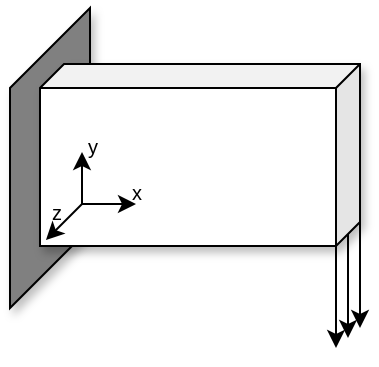 <mxfile version="26.1.0">
  <diagram name="第 1 页" id="ymwS_IY8MIXRyYueqAV2">
    <mxGraphModel dx="600" dy="319" grid="1" gridSize="10" guides="1" tooltips="1" connect="1" arrows="1" fold="1" page="1" pageScale="1" pageWidth="1169" pageHeight="827" math="0" shadow="0">
      <root>
        <mxCell id="0" />
        <mxCell id="1" parent="0" />
        <mxCell id="_RP0dMVc5jquQAwwALMM-17" value="" style="endArrow=classic;html=1;rounded=0;strokeColor=default;arcSize=20;jumpSize=6;" parent="1" edge="1">
          <mxGeometry width="50" height="50" relative="1" as="geometry">
            <mxPoint x="527" y="467" as="sourcePoint" />
            <mxPoint x="527" y="520" as="targetPoint" />
          </mxGeometry>
        </mxCell>
        <mxCell id="fuRvOFpUO8J76H4Moy8X-2" value="" style="shape=parallelogram;perimeter=parallelogramPerimeter;whiteSpace=wrap;html=1;fixedSize=1;direction=south;flipH=1;fillColor=#808080;size=40;shadow=1;rounded=0;movable=0;resizable=0;rotatable=0;deletable=0;editable=0;locked=1;connectable=0;" vertex="1" parent="1">
          <mxGeometry x="364" y="350" width="40" height="150" as="geometry" />
        </mxCell>
        <mxCell id="fuRvOFpUO8J76H4Moy8X-3" value="" style="shape=cube;whiteSpace=wrap;html=1;boundedLbl=1;backgroundOutline=1;darkOpacity=0.05;darkOpacity2=0.1;flipH=1;size=12;movable=0;resizable=0;rotatable=0;deletable=0;editable=0;locked=1;connectable=0;fillColor=default;shadow=1;" vertex="1" parent="1">
          <mxGeometry x="379" y="378" width="160" height="91" as="geometry" />
        </mxCell>
        <mxCell id="fuRvOFpUO8J76H4Moy8X-4" value="" style="endArrow=classic;html=1;rounded=0;" edge="1" parent="1">
          <mxGeometry width="50" height="50" relative="1" as="geometry">
            <mxPoint x="533" y="463" as="sourcePoint" />
            <mxPoint x="533" y="515" as="targetPoint" />
          </mxGeometry>
        </mxCell>
        <mxCell id="fuRvOFpUO8J76H4Moy8X-5" value="" style="endArrow=classic;html=1;rounded=0;startFill=1;" edge="1" parent="1">
          <mxGeometry width="50" height="50" relative="1" as="geometry">
            <mxPoint x="539" y="457" as="sourcePoint" />
            <mxPoint x="539" y="510" as="targetPoint" />
          </mxGeometry>
        </mxCell>
        <mxCell id="fuRvOFpUO8J76H4Moy8X-6" value="" style="endArrow=classic;html=1;rounded=0;strokeColor=default;curved=0;shadow=0;" edge="1" parent="1">
          <mxGeometry width="50" height="50" relative="1" as="geometry">
            <mxPoint x="400" y="448" as="sourcePoint" />
            <mxPoint x="427" y="448" as="targetPoint" />
          </mxGeometry>
        </mxCell>
        <mxCell id="fuRvOFpUO8J76H4Moy8X-7" value="" style="endArrow=classic;html=1;rounded=0;strokeColor=default;curved=0;shadow=0;" edge="1" parent="1">
          <mxGeometry width="50" height="50" relative="1" as="geometry">
            <mxPoint x="400" y="448" as="sourcePoint" />
            <mxPoint x="400" y="422" as="targetPoint" />
          </mxGeometry>
        </mxCell>
        <mxCell id="fuRvOFpUO8J76H4Moy8X-8" value="" style="endArrow=classic;html=1;rounded=0;strokeColor=default;curved=0;shadow=0;entryX=0.909;entryY=0.135;entryDx=0;entryDy=0;entryPerimeter=0;" edge="1" parent="1">
          <mxGeometry width="50" height="50" relative="1" as="geometry">
            <mxPoint x="400" y="448" as="sourcePoint" />
            <mxPoint x="382" y="466" as="targetPoint" />
          </mxGeometry>
        </mxCell>
        <mxCell id="fuRvOFpUO8J76H4Moy8X-11" value="x" style="text;html=1;align=center;verticalAlign=middle;resizable=0;points=[];autosize=1;strokeColor=none;fillColor=none;fontSize=10;" vertex="1" parent="1">
          <mxGeometry x="412" y="427" width="30" height="30" as="geometry" />
        </mxCell>
        <mxCell id="fuRvOFpUO8J76H4Moy8X-12" value="y" style="text;html=1;align=center;verticalAlign=middle;resizable=0;points=[];autosize=1;strokeColor=none;fillColor=none;fontSize=10;" vertex="1" parent="1">
          <mxGeometry x="390" y="404" width="30" height="30" as="geometry" />
        </mxCell>
        <mxCell id="fuRvOFpUO8J76H4Moy8X-13" value="z" style="text;html=1;align=center;verticalAlign=middle;resizable=0;points=[];autosize=1;strokeColor=none;fillColor=none;fontSize=10;" vertex="1" parent="1">
          <mxGeometry x="372" y="437" width="30" height="30" as="geometry" />
        </mxCell>
      </root>
    </mxGraphModel>
  </diagram>
</mxfile>
